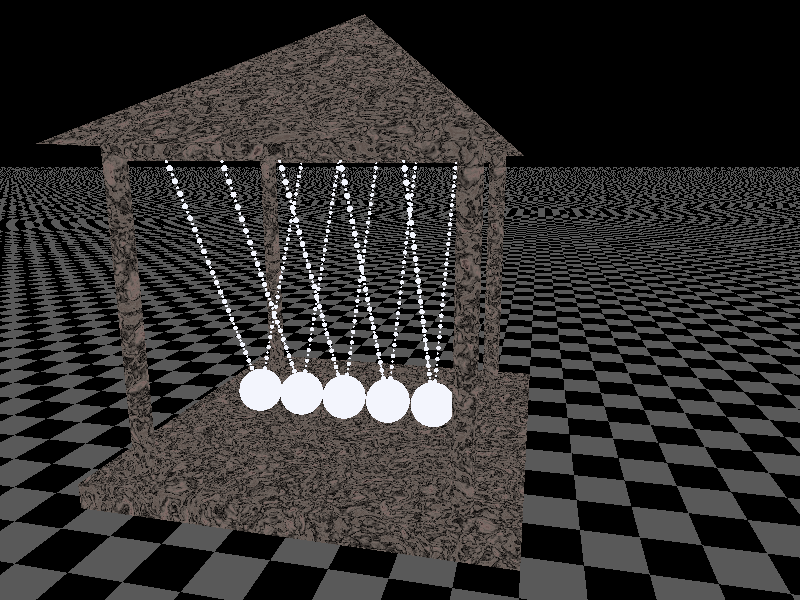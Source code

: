 #include "colors.inc"   
#include "textures.inc"  
#include "stones.inc"
#include "transforms.inc"

camera {
  
  location<5,5,-12>
  look_at <0,0,10>

}                

light_source { <2,4,-6>      White area_light <8, 0, 0>, <0, 8, 0>, 3, 3  adaptive 0 jitter }
light_source { <0,0,0>       White  parallel point_at <10,0,20> }
light_source { <-10,-20,10>  White spotlight  point_at <-20, 0, 0>  tightness 0 radius 0 falloff 10} 

fog { distance 1500  rgbf <.1,.1,.1,.1> }
object{ plane {y,-1.3} pigment { checker Black Gray10} }
   

// inicio bola   
#declare Bola = union { 
#declare MyRadius = 30;
#declare YPosition = 0;
#declare N_Balls = 20;
#declare Raio = 18; 
#declare YCount = 0;      // lat
#declare BallCount = 0;  // long  

#while (YCount < 100)  

  
  #while (BallCount < 2*pi)   
   
    #declare XPosition = Raio*sin(BallCount)*cos(YCount);
    #declare YPosition = Raio*sin(BallCount)*sin(YCount);
    #declare ZPosition = Raio*cos(BallCount);
    #declare WhiteBall = sphere { <XPosition, YPosition, ZPosition>, MyRadius pigment { Silver }  finish {  Metal ambient .1 } }  ;
    #declare BallCount = BallCount + 2*pi/N_Balls;
                       
    object { WhiteBall translate <0,0,0> scale <0.01,0.01,0.01>}  
                        
   #end     
   #declare YPosition = YPosition + 3;  
   #declare BallCount = 0;
   #declare YCount = YCount + 1;
  #end  
  
  rotate <90,0,0>
}  // end bola
     
// corrente
#declare Corrente = union {

#declare Esferas = sphere { <0,1,0>, .1 pigment { Silver } finish { Metal ambient .1  diffuse .5}  }

#for(i, 0, 11, .5)

object {Esferas  translate<0,i,0> }
object {Esferas  translate<0,i + 1,0> scale .5 } 
object {Esferas  translate<0,i + 6,0> scale .5 }
object {Esferas  translate<0,i + 12,0> scale .5 }

#end
scale .5
}   // end corrente    

// inicio corrente e bola
#declare Corrente_Bola = union {

object { Corrente rotate <-30,0,0>}
object { Bola translate <0,0,0>}
object { Corrente rotate <30,0,0>}
                                
} // end corrente_bola

// conjunto das bolas
#declare CoordX   = 0;
#declare CoordY   = 0;
#declare CoordZ   = 0; 
#declare rotation = 0;

object {Corrente_Bola translate <CoordX + 0,CoordY,CoordZ>}
object {Corrente_Bola translate <CoordX + 1,CoordY,CoordZ>}
object {Corrente_Bola translate <CoordX + 2,CoordY,CoordZ>}


// inicio teto  

#declare Teto = intersection { 

prism { -1.00 ,1.00 , 4
        <-1.00, 0.00>, 
        < 1.00, 0.00>, 
        < 0.00, 1.50>,
        <-1.00, 0.00>  
        rotate<-90,-90,0>   
      }

prism { -1.00 ,1.00 , 4
       <-1.00, 0.00>, 
       < 1.00, 0.00>, 
       < 0.00, 1.50>, 
       <-1.00, 0.00>   
       rotate<-90,0,0> 
       scale<1,1,-1>   
      }


  scale <3.5, 2, 6> 
  translate<1, 5.35, 2>
  texture { T_Grnt15  finish { phong 0.5 } scale 1 }  
}
// fim teto 
 
  
// inicio hastes
#declare Haste = union { 

cylinder { <0,0,0>, <0,6,0>, .2}
cylinder { <6,0,0>, <6,6,0>, .2}
cylinder { <-5.9,-.1,0>, <-5.9,6.1,0>, .2 rotate <0,0,-90>}

texture { T_Grnt15  finish { phong 0.5 } scale 1 } 
}// fim das hastes




// ambas hastes
object { Haste  translate <-2,-.6,-2.9> }
object { Haste  translate <-2,-.6,-2.9 + 6> }
object { Teto }




// base
#declare Base =  box { <0,0,0>, <8,.5,8> texture { T_Grnt15  finish { phong 0.5 } scale 1 }}
                
object { Base translate <-3,-1.2,-3.5> }
// fim da base

// =========================ANIMACAO=================================================        


// clock efeito       
#declare Angle = 0;
#declare Angle2 = 0;

#switch(clock)
   #range (0,44)
         #declare Angle = clock;
   #break
      #range(45, 85)
         #declare Angle = 45 - (clock - 45);
   #break
      #range (86, 126)
         #declare Angle2 = (clock - 86);
   #break 
      #range (127, 168)
         #declare Angle2 =40 - (clock - 127);  
  #break
    
#end 

//


object {Corrente_Bola translate <CoordX - 1, CoordY, CoordZ> Rotate_Around_Trans(<0,0,-Angle> , <-1,5,0>) }
object {Corrente_Bola translate <CoordX + 3,CoordY,CoordZ> Rotate_Around_Trans(<0,0,Angle2> , <2.5,5,2>)}
// fim do clock efeito
//#if(clock < 20)

//#declare rotation = rotation + clock;
//object {Corrente_Bola translate <CoordX - 1, CoordY, CoordZ> rotate z*-rotation*3 translate <CoordX - .5 -rotation/6, CoordY + .2, CoordZ> }
//object {Corrente_Bola translate <CoordX + 3,CoordY,CoordZ>}

//#elseif (clock >= 20 & clock < 30)   

//#declare rotation = rotation - clock/10;
//object {Corrente_Bola translate <CoordX - 1, CoordY, CoordZ> rotate z*-rotation*2 translate <CoordX - .5 -rotation/17, CoordY + .2, CoordZ> }
//object {Corrente_Bola translate <CoordX + 3,CoordY,CoordZ>}

// rotation manual
//============================LADO OPOSTO DAS ESFERAS=====================================================  

//#elseif(clock >= 30 )  

//#declare rotation = rotation + clock;
//object {Corrente_Bola translate <CoordX - 1, CoordY, CoordZ>}
//object {Corrente_Bola translate <CoordX + 3,CoordY,CoordZ> rotate z*rotation translate <CoordX + .5 + rotation/10, CoordY - .2, CoordZ> }

//#elseif (clock > 40)
  
//#declare rotation = rotation + clock;
//object {Corrente_Bola translate <CoordX - 1, CoordY, CoordZ>}
//object {Corrente_Bola translate <CoordX + 3,CoordY,CoordZ> rotate z*-rotation translate <CoordX - .5 -rotation/17, CoordY + .2, CoordZ>}
//#end


// final do conjunto             
